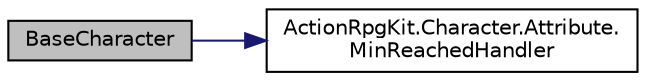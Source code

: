 digraph "BaseCharacter"
{
 // INTERACTIVE_SVG=YES
  edge [fontname="Helvetica",fontsize="10",labelfontname="Helvetica",labelfontsize="10"];
  node [fontname="Helvetica",fontsize="10",shape=record];
  rankdir="LR";
  Node1 [label="BaseCharacter",height=0.2,width=0.4,color="black", fillcolor="grey75", style="filled", fontcolor="black"];
  Node1 -> Node2 [color="midnightblue",fontsize="10",style="solid",fontname="Helvetica"];
  Node2 [label="ActionRpgKit.Character.Attribute.\lMinReachedHandler",height=0.2,width=0.4,color="black", fillcolor="white", style="filled",URL="$d3/d44/namespace_action_rpg_kit_1_1_character_1_1_attribute.xhtml#ad2e97a1e7589e4e780518f55ec2770f0"];
}
